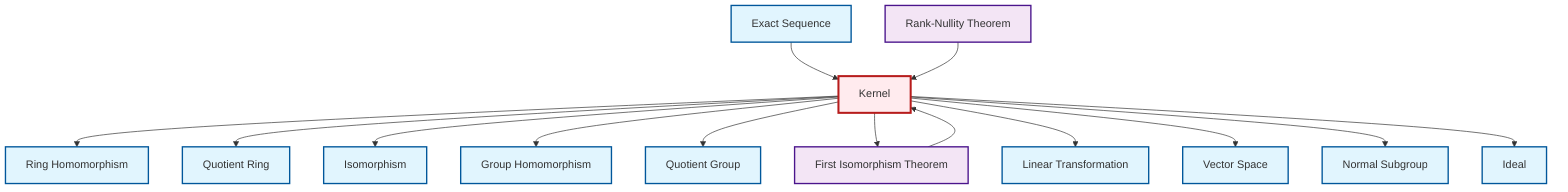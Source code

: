 graph TD
    classDef definition fill:#e1f5fe,stroke:#01579b,stroke-width:2px
    classDef theorem fill:#f3e5f5,stroke:#4a148c,stroke-width:2px
    classDef axiom fill:#fff3e0,stroke:#e65100,stroke-width:2px
    classDef example fill:#e8f5e9,stroke:#1b5e20,stroke-width:2px
    classDef current fill:#ffebee,stroke:#b71c1c,stroke-width:3px
    def-kernel["Kernel"]:::definition
    def-homomorphism["Group Homomorphism"]:::definition
    def-isomorphism["Isomorphism"]:::definition
    def-quotient-ring["Quotient Ring"]:::definition
    def-exact-sequence["Exact Sequence"]:::definition
    def-ideal["Ideal"]:::definition
    thm-first-isomorphism["First Isomorphism Theorem"]:::theorem
    thm-rank-nullity["Rank-Nullity Theorem"]:::theorem
    def-ring-homomorphism["Ring Homomorphism"]:::definition
    def-normal-subgroup["Normal Subgroup"]:::definition
    def-vector-space["Vector Space"]:::definition
    def-linear-transformation["Linear Transformation"]:::definition
    def-quotient-group["Quotient Group"]:::definition
    def-kernel --> def-ring-homomorphism
    def-kernel --> def-quotient-ring
    def-kernel --> def-isomorphism
    def-kernel --> def-homomorphism
    def-exact-sequence --> def-kernel
    thm-first-isomorphism --> def-kernel
    def-kernel --> def-quotient-group
    thm-rank-nullity --> def-kernel
    def-kernel --> thm-first-isomorphism
    def-kernel --> def-linear-transformation
    def-kernel --> def-vector-space
    def-kernel --> def-normal-subgroup
    def-kernel --> def-ideal
    class def-kernel current